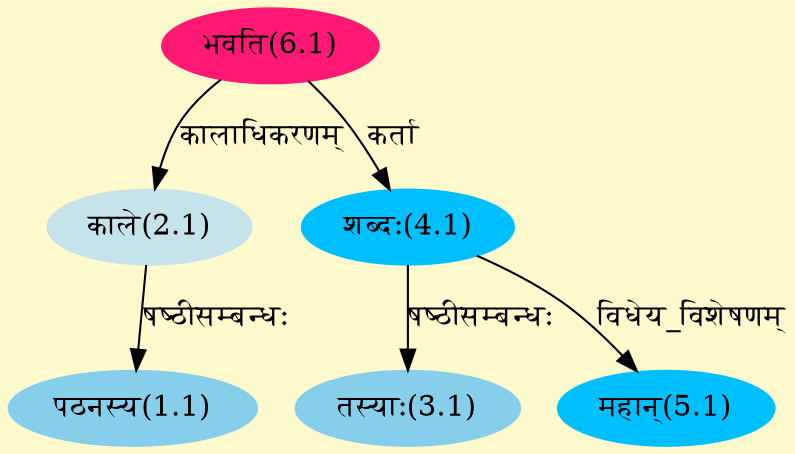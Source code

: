 digraph G{
rankdir=BT;
 compound=true;
 bgcolor="lemonchiffon1";
Node1_1 [style=filled, color="#87CEEB" label = "पठनस्य(1.1)"]
Node2_1 [style=filled, color="#C6E2EB" label = "काले(2.1)"]
Node6_1 [style=filled, color="#FF1975" label = "भवति(6.1)"]
Node3_1 [style=filled, color="#87CEEB" label = "तस्याः(3.1)"]
Node4_1 [style=filled, color="#00BFFF" label = "शब्दः(4.1)"]
Node5_1 [style=filled, color="#00BFFF" label = "महान्(5.1)"]
/* Start of Relations section */

Node1_1 -> Node2_1 [  label="षष्ठीसम्बन्धः"  dir="back" ]
Node2_1 -> Node6_1 [  label="कालाधिकरणम्"  dir="back" ]
Node3_1 -> Node4_1 [  label="षष्ठीसम्बन्धः"  dir="back" ]
Node4_1 -> Node6_1 [  label="कर्ता"  dir="back" ]
Node5_1 -> Node4_1 [  label="विधेय_विशेषणम्"  dir="back" ]
}
